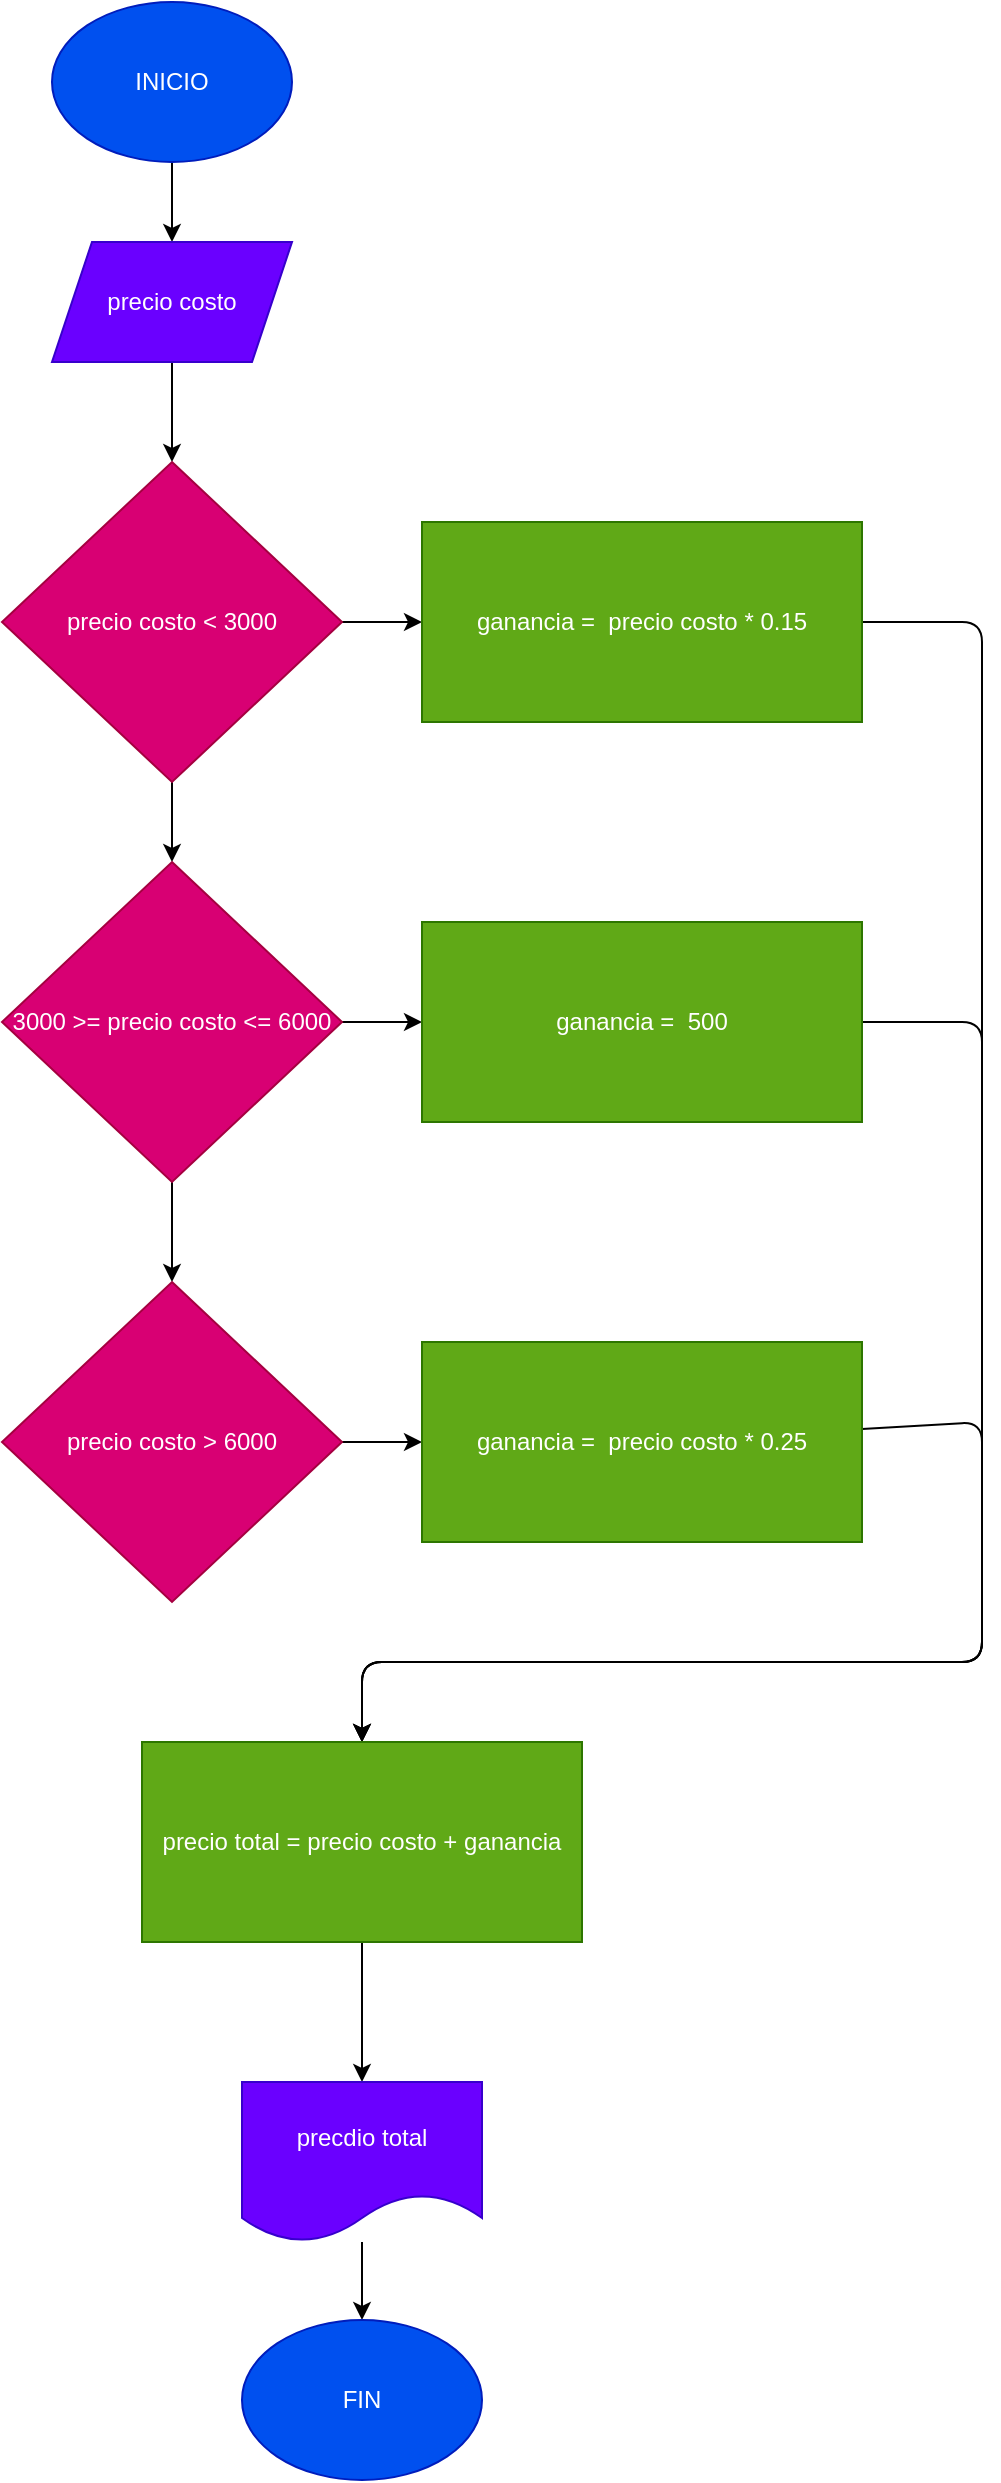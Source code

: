 <mxfile>
    <diagram id="nQahW30kfXB317i_IM1K" name="Page-1">
        <mxGraphModel dx="866" dy="617" grid="1" gridSize="10" guides="1" tooltips="1" connect="1" arrows="1" fold="1" page="1" pageScale="1" pageWidth="827" pageHeight="1169" math="0" shadow="0">
            <root>
                <mxCell id="0"/>
                <mxCell id="1" parent="0"/>
                <mxCell id="14" value="" style="edgeStyle=none;html=1;fontColor=#FFFFFF;" edge="1" parent="1" source="2" target="3">
                    <mxGeometry relative="1" as="geometry"/>
                </mxCell>
                <mxCell id="2" value="INICIO" style="ellipse;whiteSpace=wrap;html=1;fillColor=#0050ef;fontColor=#ffffff;strokeColor=#001DBC;" vertex="1" parent="1">
                    <mxGeometry x="335" y="10" width="120" height="80" as="geometry"/>
                </mxCell>
                <mxCell id="15" value="" style="edgeStyle=none;html=1;fontColor=#FFFFFF;" edge="1" parent="1" source="3" target="4">
                    <mxGeometry relative="1" as="geometry"/>
                </mxCell>
                <mxCell id="3" value="precio costo" style="shape=parallelogram;perimeter=parallelogramPerimeter;whiteSpace=wrap;html=1;fixedSize=1;fillColor=#6a00ff;fontColor=#ffffff;strokeColor=#3700CC;" vertex="1" parent="1">
                    <mxGeometry x="335" y="130" width="120" height="60" as="geometry"/>
                </mxCell>
                <mxCell id="16" value="" style="edgeStyle=none;html=1;fontColor=#FFFFFF;" edge="1" parent="1" source="4" target="6">
                    <mxGeometry relative="1" as="geometry"/>
                </mxCell>
                <mxCell id="20" value="" style="edgeStyle=none;html=1;fontColor=#FFFFFF;" edge="1" parent="1" source="4" target="5">
                    <mxGeometry relative="1" as="geometry"/>
                </mxCell>
                <mxCell id="4" value="&lt;font color=&quot;#ffffff&quot;&gt;precio costo &amp;lt; 3000&lt;/font&gt;" style="rhombus;whiteSpace=wrap;html=1;fillColor=#d80073;fontColor=#ffffff;strokeColor=#A50040;" vertex="1" parent="1">
                    <mxGeometry x="310" y="240" width="170" height="160" as="geometry"/>
                </mxCell>
                <mxCell id="21" style="edgeStyle=none;html=1;entryX=0.5;entryY=0;entryDx=0;entryDy=0;fontColor=#FFFFFF;" edge="1" parent="1" source="5" target="11">
                    <mxGeometry relative="1" as="geometry">
                        <Array as="points">
                            <mxPoint x="800" y="320"/>
                            <mxPoint x="800" y="840"/>
                            <mxPoint x="490" y="840"/>
                        </Array>
                    </mxGeometry>
                </mxCell>
                <mxCell id="5" value="ganancia =&amp;nbsp; precio costo * 0.15" style="rounded=0;whiteSpace=wrap;html=1;fontColor=#ffffff;fillColor=#60a917;strokeColor=#2D7600;" vertex="1" parent="1">
                    <mxGeometry x="520" y="270" width="220" height="100" as="geometry"/>
                </mxCell>
                <mxCell id="17" value="" style="edgeStyle=none;html=1;fontColor=#FFFFFF;" edge="1" parent="1" source="6" target="8">
                    <mxGeometry relative="1" as="geometry"/>
                </mxCell>
                <mxCell id="19" value="" style="edgeStyle=none;html=1;fontColor=#FFFFFF;" edge="1" parent="1" source="6" target="7">
                    <mxGeometry relative="1" as="geometry"/>
                </mxCell>
                <mxCell id="6" value="&lt;font color=&quot;#ffffff&quot;&gt;3000 &amp;gt;= precio costo &amp;lt;= 6000&lt;/font&gt;" style="rhombus;whiteSpace=wrap;html=1;fillColor=#d80073;fontColor=#ffffff;strokeColor=#A50040;" vertex="1" parent="1">
                    <mxGeometry x="310" y="440" width="170" height="160" as="geometry"/>
                </mxCell>
                <mxCell id="22" style="edgeStyle=none;html=1;fontColor=#FFFFFF;entryX=0.5;entryY=0;entryDx=0;entryDy=0;" edge="1" parent="1" source="7" target="11">
                    <mxGeometry relative="1" as="geometry">
                        <mxPoint x="520" y="840" as="targetPoint"/>
                        <Array as="points">
                            <mxPoint x="800" y="520"/>
                            <mxPoint x="800" y="840"/>
                            <mxPoint x="490" y="840"/>
                        </Array>
                    </mxGeometry>
                </mxCell>
                <mxCell id="7" value="ganancia =&amp;nbsp; 500" style="rounded=0;whiteSpace=wrap;html=1;fontColor=#ffffff;fillColor=#60a917;strokeColor=#2D7600;" vertex="1" parent="1">
                    <mxGeometry x="520" y="470" width="220" height="100" as="geometry"/>
                </mxCell>
                <mxCell id="18" value="" style="edgeStyle=none;html=1;fontColor=#FFFFFF;" edge="1" parent="1" source="8" target="9">
                    <mxGeometry relative="1" as="geometry"/>
                </mxCell>
                <mxCell id="8" value="&lt;font color=&quot;#ffffff&quot;&gt;precio costo &amp;gt; 6000&lt;/font&gt;" style="rhombus;whiteSpace=wrap;html=1;fillColor=#d80073;fontColor=#ffffff;strokeColor=#A50040;" vertex="1" parent="1">
                    <mxGeometry x="310" y="650" width="170" height="160" as="geometry"/>
                </mxCell>
                <mxCell id="23" style="edgeStyle=none;html=1;fontColor=#FFFFFF;entryX=0.5;entryY=0;entryDx=0;entryDy=0;" edge="1" parent="1" source="9" target="11">
                    <mxGeometry relative="1" as="geometry">
                        <mxPoint x="520" y="870" as="targetPoint"/>
                        <Array as="points">
                            <mxPoint x="800" y="720"/>
                            <mxPoint x="800" y="840"/>
                            <mxPoint x="490" y="840"/>
                        </Array>
                    </mxGeometry>
                </mxCell>
                <mxCell id="9" value="ganancia =&amp;nbsp; precio costo * 0.25" style="rounded=0;whiteSpace=wrap;html=1;fontColor=#ffffff;fillColor=#60a917;strokeColor=#2D7600;" vertex="1" parent="1">
                    <mxGeometry x="520" y="680" width="220" height="100" as="geometry"/>
                </mxCell>
                <mxCell id="24" value="" style="edgeStyle=none;html=1;fontColor=#FFFFFF;" edge="1" parent="1" source="11" target="12">
                    <mxGeometry relative="1" as="geometry"/>
                </mxCell>
                <mxCell id="11" value="precio total = precio costo + ganancia" style="rounded=0;whiteSpace=wrap;html=1;fontColor=#ffffff;fillColor=#60a917;strokeColor=#2D7600;" vertex="1" parent="1">
                    <mxGeometry x="380" y="880" width="220" height="100" as="geometry"/>
                </mxCell>
                <mxCell id="25" value="" style="edgeStyle=none;html=1;fontColor=#FFFFFF;" edge="1" parent="1" source="12" target="13">
                    <mxGeometry relative="1" as="geometry"/>
                </mxCell>
                <mxCell id="12" value="precdio total" style="shape=document;whiteSpace=wrap;html=1;boundedLbl=1;fontColor=#ffffff;fillColor=#6a00ff;strokeColor=#3700CC;" vertex="1" parent="1">
                    <mxGeometry x="430" y="1050" width="120" height="80" as="geometry"/>
                </mxCell>
                <mxCell id="13" value="FIN" style="ellipse;whiteSpace=wrap;html=1;fontColor=#ffffff;fillColor=#0050ef;strokeColor=#001DBC;" vertex="1" parent="1">
                    <mxGeometry x="430" y="1169" width="120" height="80" as="geometry"/>
                </mxCell>
            </root>
        </mxGraphModel>
    </diagram>
</mxfile>